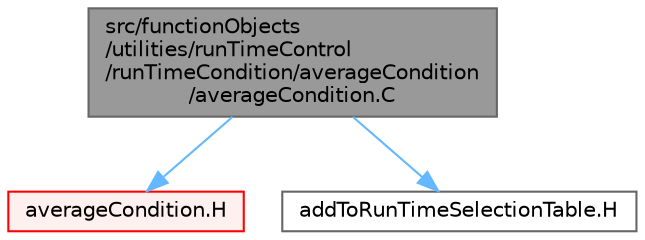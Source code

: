 digraph "src/functionObjects/utilities/runTimeControl/runTimeCondition/averageCondition/averageCondition.C"
{
 // LATEX_PDF_SIZE
  bgcolor="transparent";
  edge [fontname=Helvetica,fontsize=10,labelfontname=Helvetica,labelfontsize=10];
  node [fontname=Helvetica,fontsize=10,shape=box,height=0.2,width=0.4];
  Node1 [id="Node000001",label="src/functionObjects\l/utilities/runTimeControl\l/runTimeCondition/averageCondition\l/averageCondition.C",height=0.2,width=0.4,color="gray40", fillcolor="grey60", style="filled", fontcolor="black",tooltip=" "];
  Node1 -> Node2 [id="edge1_Node000001_Node000002",color="steelblue1",style="solid",tooltip=" "];
  Node2 [id="Node000002",label="averageCondition.H",height=0.2,width=0.4,color="red", fillcolor="#FFF0F0", style="filled",URL="$averageCondition_8H.html",tooltip=" "];
  Node1 -> Node258 [id="edge2_Node000001_Node000258",color="steelblue1",style="solid",tooltip=" "];
  Node258 [id="Node000258",label="addToRunTimeSelectionTable.H",height=0.2,width=0.4,color="grey40", fillcolor="white", style="filled",URL="$addToRunTimeSelectionTable_8H.html",tooltip="Macros for easy insertion into run-time selection tables."];
}
